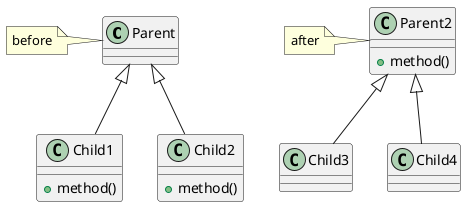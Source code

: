 @startuml


class Parent {
}
note left: before

class Child1 {
+method()
}

class Child2 {
+method()
}

class Parent2 {
+method()
}
note left: after

class Child3 {
}

class Child4 {
}

Parent <|-- Child1
Parent <|-- Child2

Parent2 <|-- Child3
Parent2 <|-- Child4

@enduml